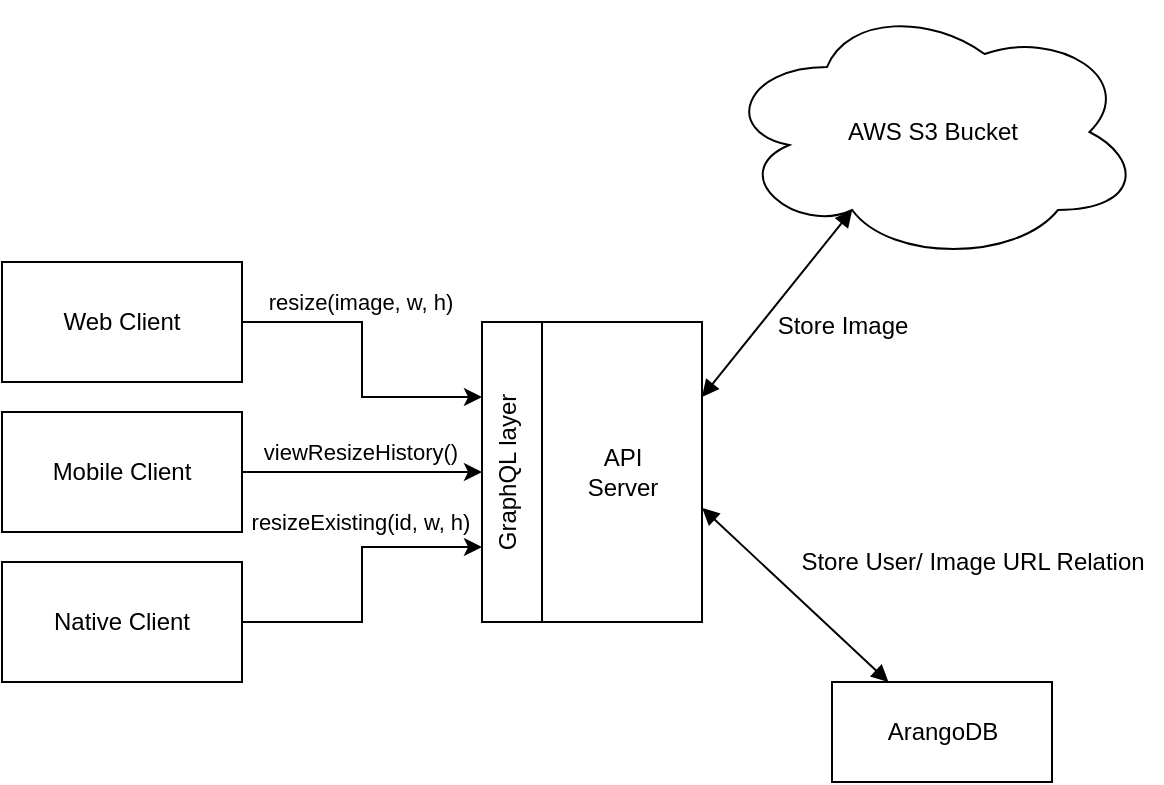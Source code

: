 <mxfile version="13.1.3" type="device"><diagram id="bEaCosux-OyDwnnRGUct" name="Page-1"><mxGraphModel dx="1422" dy="815" grid="1" gridSize="10" guides="1" tooltips="1" connect="1" arrows="1" fold="1" page="1" pageScale="1" pageWidth="827" pageHeight="1169" math="0" shadow="0"><root><mxCell id="0"/><mxCell id="1" parent="0"/><mxCell id="Z1Av14qddamtW5GLSMLm-3" value="API&lt;br&gt;&lt;div&gt;Server&lt;/div&gt;" style="html=1;" vertex="1" parent="1"><mxGeometry x="340" y="490" width="80" height="150" as="geometry"/></mxCell><mxCell id="Z1Av14qddamtW5GLSMLm-4" value="" style="html=1;verticalAlign=middle;" vertex="1" parent="1"><mxGeometry x="310" y="490" width="30" height="150" as="geometry"/></mxCell><mxCell id="Z1Av14qddamtW5GLSMLm-7" value="&lt;div&gt;GraphQL layer&lt;/div&gt;&lt;div&gt;&lt;br&gt;&lt;/div&gt;" style="text;html=1;strokeColor=none;fillColor=none;align=center;verticalAlign=middle;whiteSpace=wrap;rounded=0;rotation=-90;" vertex="1" parent="1"><mxGeometry x="280" y="555" width="100" height="20" as="geometry"/></mxCell><mxCell id="Z1Av14qddamtW5GLSMLm-17" style="edgeStyle=orthogonalEdgeStyle;rounded=0;orthogonalLoop=1;jettySize=auto;html=1;entryX=0;entryY=0.25;entryDx=0;entryDy=0;" edge="1" parent="1" source="Z1Av14qddamtW5GLSMLm-11" target="Z1Av14qddamtW5GLSMLm-4"><mxGeometry relative="1" as="geometry"/></mxCell><mxCell id="Z1Av14qddamtW5GLSMLm-22" value="resize(image, w, h)" style="edgeLabel;html=1;align=center;verticalAlign=middle;resizable=0;points=[];" vertex="1" connectable="0" parent="Z1Av14qddamtW5GLSMLm-17"><mxGeometry x="-0.259" relative="1" as="geometry"><mxPoint y="-10.03" as="offset"/></mxGeometry></mxCell><mxCell id="Z1Av14qddamtW5GLSMLm-11" value="Web Client" style="rounded=0;whiteSpace=wrap;html=1;" vertex="1" parent="1"><mxGeometry x="70" y="460" width="120" height="60" as="geometry"/></mxCell><mxCell id="Z1Av14qddamtW5GLSMLm-16" style="edgeStyle=orthogonalEdgeStyle;rounded=0;orthogonalLoop=1;jettySize=auto;html=1;entryX=0;entryY=0.5;entryDx=0;entryDy=0;" edge="1" parent="1" source="Z1Av14qddamtW5GLSMLm-14" target="Z1Av14qddamtW5GLSMLm-4"><mxGeometry relative="1" as="geometry"/></mxCell><mxCell id="Z1Av14qddamtW5GLSMLm-14" value="Mobile Client" style="rounded=0;whiteSpace=wrap;html=1;" vertex="1" parent="1"><mxGeometry x="70" y="535" width="120" height="60" as="geometry"/></mxCell><mxCell id="Z1Av14qddamtW5GLSMLm-18" style="edgeStyle=orthogonalEdgeStyle;rounded=0;orthogonalLoop=1;jettySize=auto;html=1;entryX=0;entryY=0.75;entryDx=0;entryDy=0;" edge="1" parent="1" source="Z1Av14qddamtW5GLSMLm-15" target="Z1Av14qddamtW5GLSMLm-4"><mxGeometry relative="1" as="geometry"/></mxCell><mxCell id="Z1Av14qddamtW5GLSMLm-15" value="Native Client" style="rounded=0;whiteSpace=wrap;html=1;" vertex="1" parent="1"><mxGeometry x="70" y="610" width="120" height="60" as="geometry"/></mxCell><mxCell id="Z1Av14qddamtW5GLSMLm-19" value="" style="ellipse;shape=cloud;whiteSpace=wrap;html=1;" vertex="1" parent="1"><mxGeometry x="430" y="330" width="210" height="130" as="geometry"/></mxCell><mxCell id="Z1Av14qddamtW5GLSMLm-23" value="viewResizeHistory()" style="edgeLabel;html=1;align=center;verticalAlign=middle;resizable=0;points=[];" vertex="1" connectable="0" parent="1"><mxGeometry x="248.621" y="565.004" as="geometry"><mxPoint y="-10.03" as="offset"/></mxGeometry></mxCell><mxCell id="Z1Av14qddamtW5GLSMLm-24" value="resizeExisting(id, w, h)" style="edgeLabel;html=1;align=center;verticalAlign=middle;resizable=0;points=[];" vertex="1" connectable="0" parent="1"><mxGeometry x="248.621" y="600.004" as="geometry"><mxPoint y="-10.03" as="offset"/></mxGeometry></mxCell><mxCell id="Z1Av14qddamtW5GLSMLm-25" value="" style="endArrow=block;startArrow=block;endFill=1;startFill=1;html=1;exitX=1;exitY=0.25;exitDx=0;exitDy=0;entryX=0.31;entryY=0.8;entryDx=0;entryDy=0;entryPerimeter=0;" edge="1" parent="1" source="Z1Av14qddamtW5GLSMLm-3" target="Z1Av14qddamtW5GLSMLm-19"><mxGeometry width="160" relative="1" as="geometry"><mxPoint x="455" y="500" as="sourcePoint"/><mxPoint x="615" y="500" as="targetPoint"/></mxGeometry></mxCell><mxCell id="Z1Av14qddamtW5GLSMLm-27" value="Store Image" style="text;html=1;align=center;verticalAlign=middle;resizable=0;points=[];autosize=1;" vertex="1" parent="1"><mxGeometry x="450" y="482" width="80" height="20" as="geometry"/></mxCell><mxCell id="Z1Av14qddamtW5GLSMLm-28" value="AWS S3 Bucket" style="text;html=1;align=center;verticalAlign=middle;resizable=0;points=[];autosize=1;" vertex="1" parent="1"><mxGeometry x="485" y="385" width="100" height="20" as="geometry"/></mxCell><mxCell id="Z1Av14qddamtW5GLSMLm-29" value="ArangoDB" style="html=1;" vertex="1" parent="1"><mxGeometry x="485" y="670" width="110" height="50" as="geometry"/></mxCell><mxCell id="Z1Av14qddamtW5GLSMLm-30" value="" style="endArrow=block;startArrow=block;endFill=1;startFill=1;html=1;exitX=1.001;exitY=0.62;exitDx=0;exitDy=0;exitPerimeter=0;" edge="1" parent="1" source="Z1Av14qddamtW5GLSMLm-3" target="Z1Av14qddamtW5GLSMLm-29"><mxGeometry width="160" relative="1" as="geometry"><mxPoint x="440.0" y="595" as="sourcePoint"/><mxPoint x="535" y="668" as="targetPoint"/></mxGeometry></mxCell><mxCell id="Z1Av14qddamtW5GLSMLm-31" value="Store User/ Image URL Relation" style="text;html=1;align=center;verticalAlign=middle;resizable=0;points=[];autosize=1;" vertex="1" parent="1"><mxGeometry x="460" y="600" width="190" height="20" as="geometry"/></mxCell></root></mxGraphModel></diagram></mxfile>